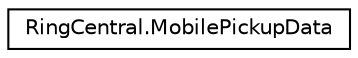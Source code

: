 digraph "Graphical Class Hierarchy"
{
 // LATEX_PDF_SIZE
  edge [fontname="Helvetica",fontsize="10",labelfontname="Helvetica",labelfontsize="10"];
  node [fontname="Helvetica",fontsize="10",shape=record];
  rankdir="LR";
  Node0 [label="RingCentral.MobilePickupData",height=0.2,width=0.4,color="black", fillcolor="white", style="filled",URL="$classRingCentral_1_1MobilePickupData.html",tooltip=" "];
}
